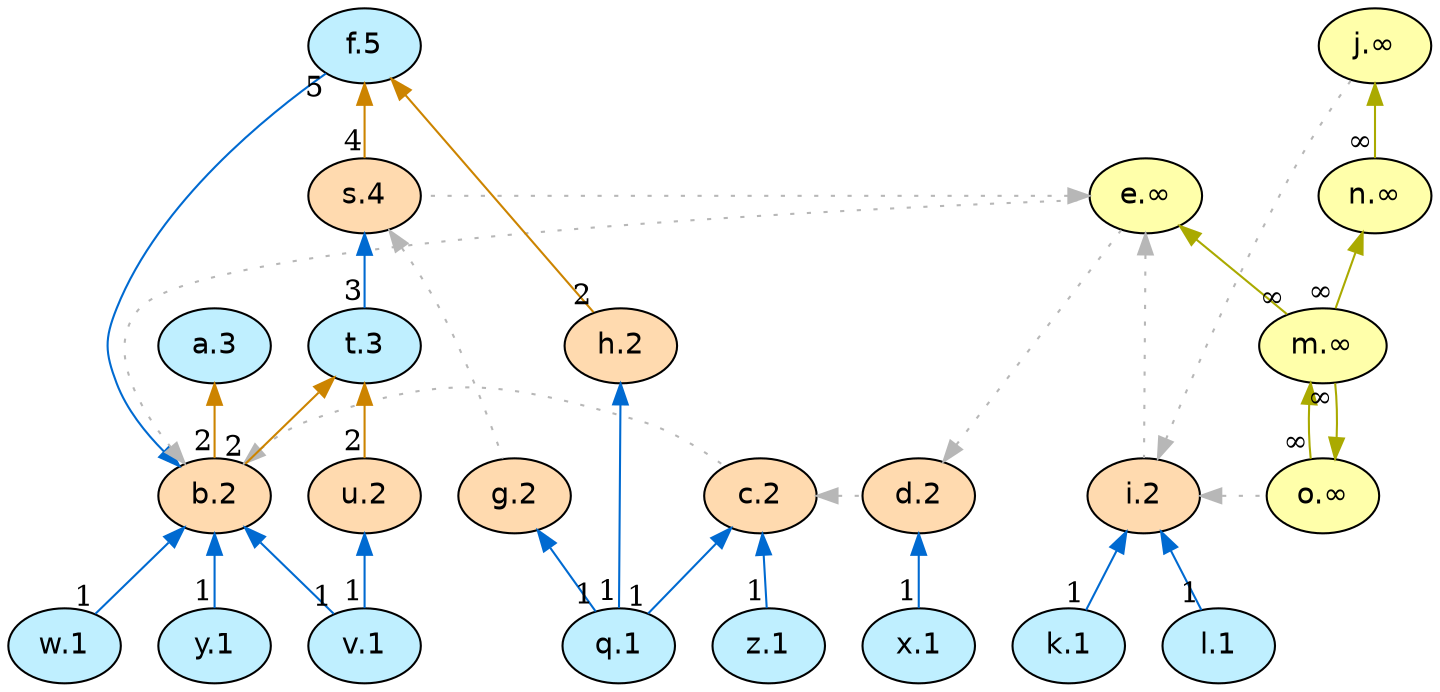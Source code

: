 digraph G {
  rankdir="TB"
  node [shape=oval style=filled fontname=Helvetica fontsize=14]
  node [fillcolor="#ffdaaf" fontcolor="#000000"] 
       b[label="b.2"] 
       c[label="c.2"] 
       d[label="d.2"] 
       s[label="s.4"] 
       g[label="g.2"] 
       h[label="h.2"] 
       i[label="i.2"] 
       u[label="u.2"]
  node [fillcolor="#bfefff" fontcolor="#000000"] 
       a[label="a.3"] 
       t[label="t.3"] 
       f[label="f.5"] 
       k[label="k.1"] 
       l[label="l.1"] 
       q[label="q.1"] 
       v[label="v.1"] 
       w[label="w.1"] 
       x[label="x.1"] 
       y[label="y.1"] 
       z[label="z.1"]
  node [fillcolor="#FFFFAA" fontcolor="#000000"] 
       e[label="e.∞"] 
       j[label="j.∞"] 
       m[label="m.∞"] 
       o[label="o.∞"] 
       n[label="n.∞"]
  edge [dir=back color="#cc8400" style="solid" headlabel="2"]
        "a" -> "b" 
        "t" -> "b" 
        "f" -> "h" 
        "t" -> "u" 
  edge [dir=back color="#006ad1" style="solid" headlabel="5"]
        "b" -> "f" 
  edge [dir=back color="#006ad1" style="solid" headlabel="1"]
        "i" -> "k" 
        "i" -> "l" 
        "g" -> "q" 
        "h" -> "q" 
        "c" -> "q" 
        "b" -> "v" 
        "u" -> "v" 
        "b" -> "w" 
        "d" -> "x" 
        "b" -> "y" 
        "c" -> "z" 
  edge [dir=back color="#AAAA00" style="solid" headlabel="∞"]
        "e" -> "m" 
        "o" -> "m" 
        "n" -> "m" 
        "j" -> "n" 
        "m" -> "o" 
  edge [dir=back color="#cc8400" style="solid" headlabel="4"]
        "f" -> "s" 
  edge [dir=back color="#006ad1" style="solid" headlabel="3"]
        "s" -> "t" 
  edge [dir=back color="#b7b7b7" style="dotted" constraint=false headlabel=" "]
        "b" -> "c" 
        "c" -> "d" 
        "b" -> "e" 
        "d" -> "e" 
        "s" -> "g" 
        "e" -> "i" 
        "i" -> "j" 
        "i" -> "o" 
        "e" -> "s" 

  {rank = max k l q v w x y z}
  {rank = min f}
}